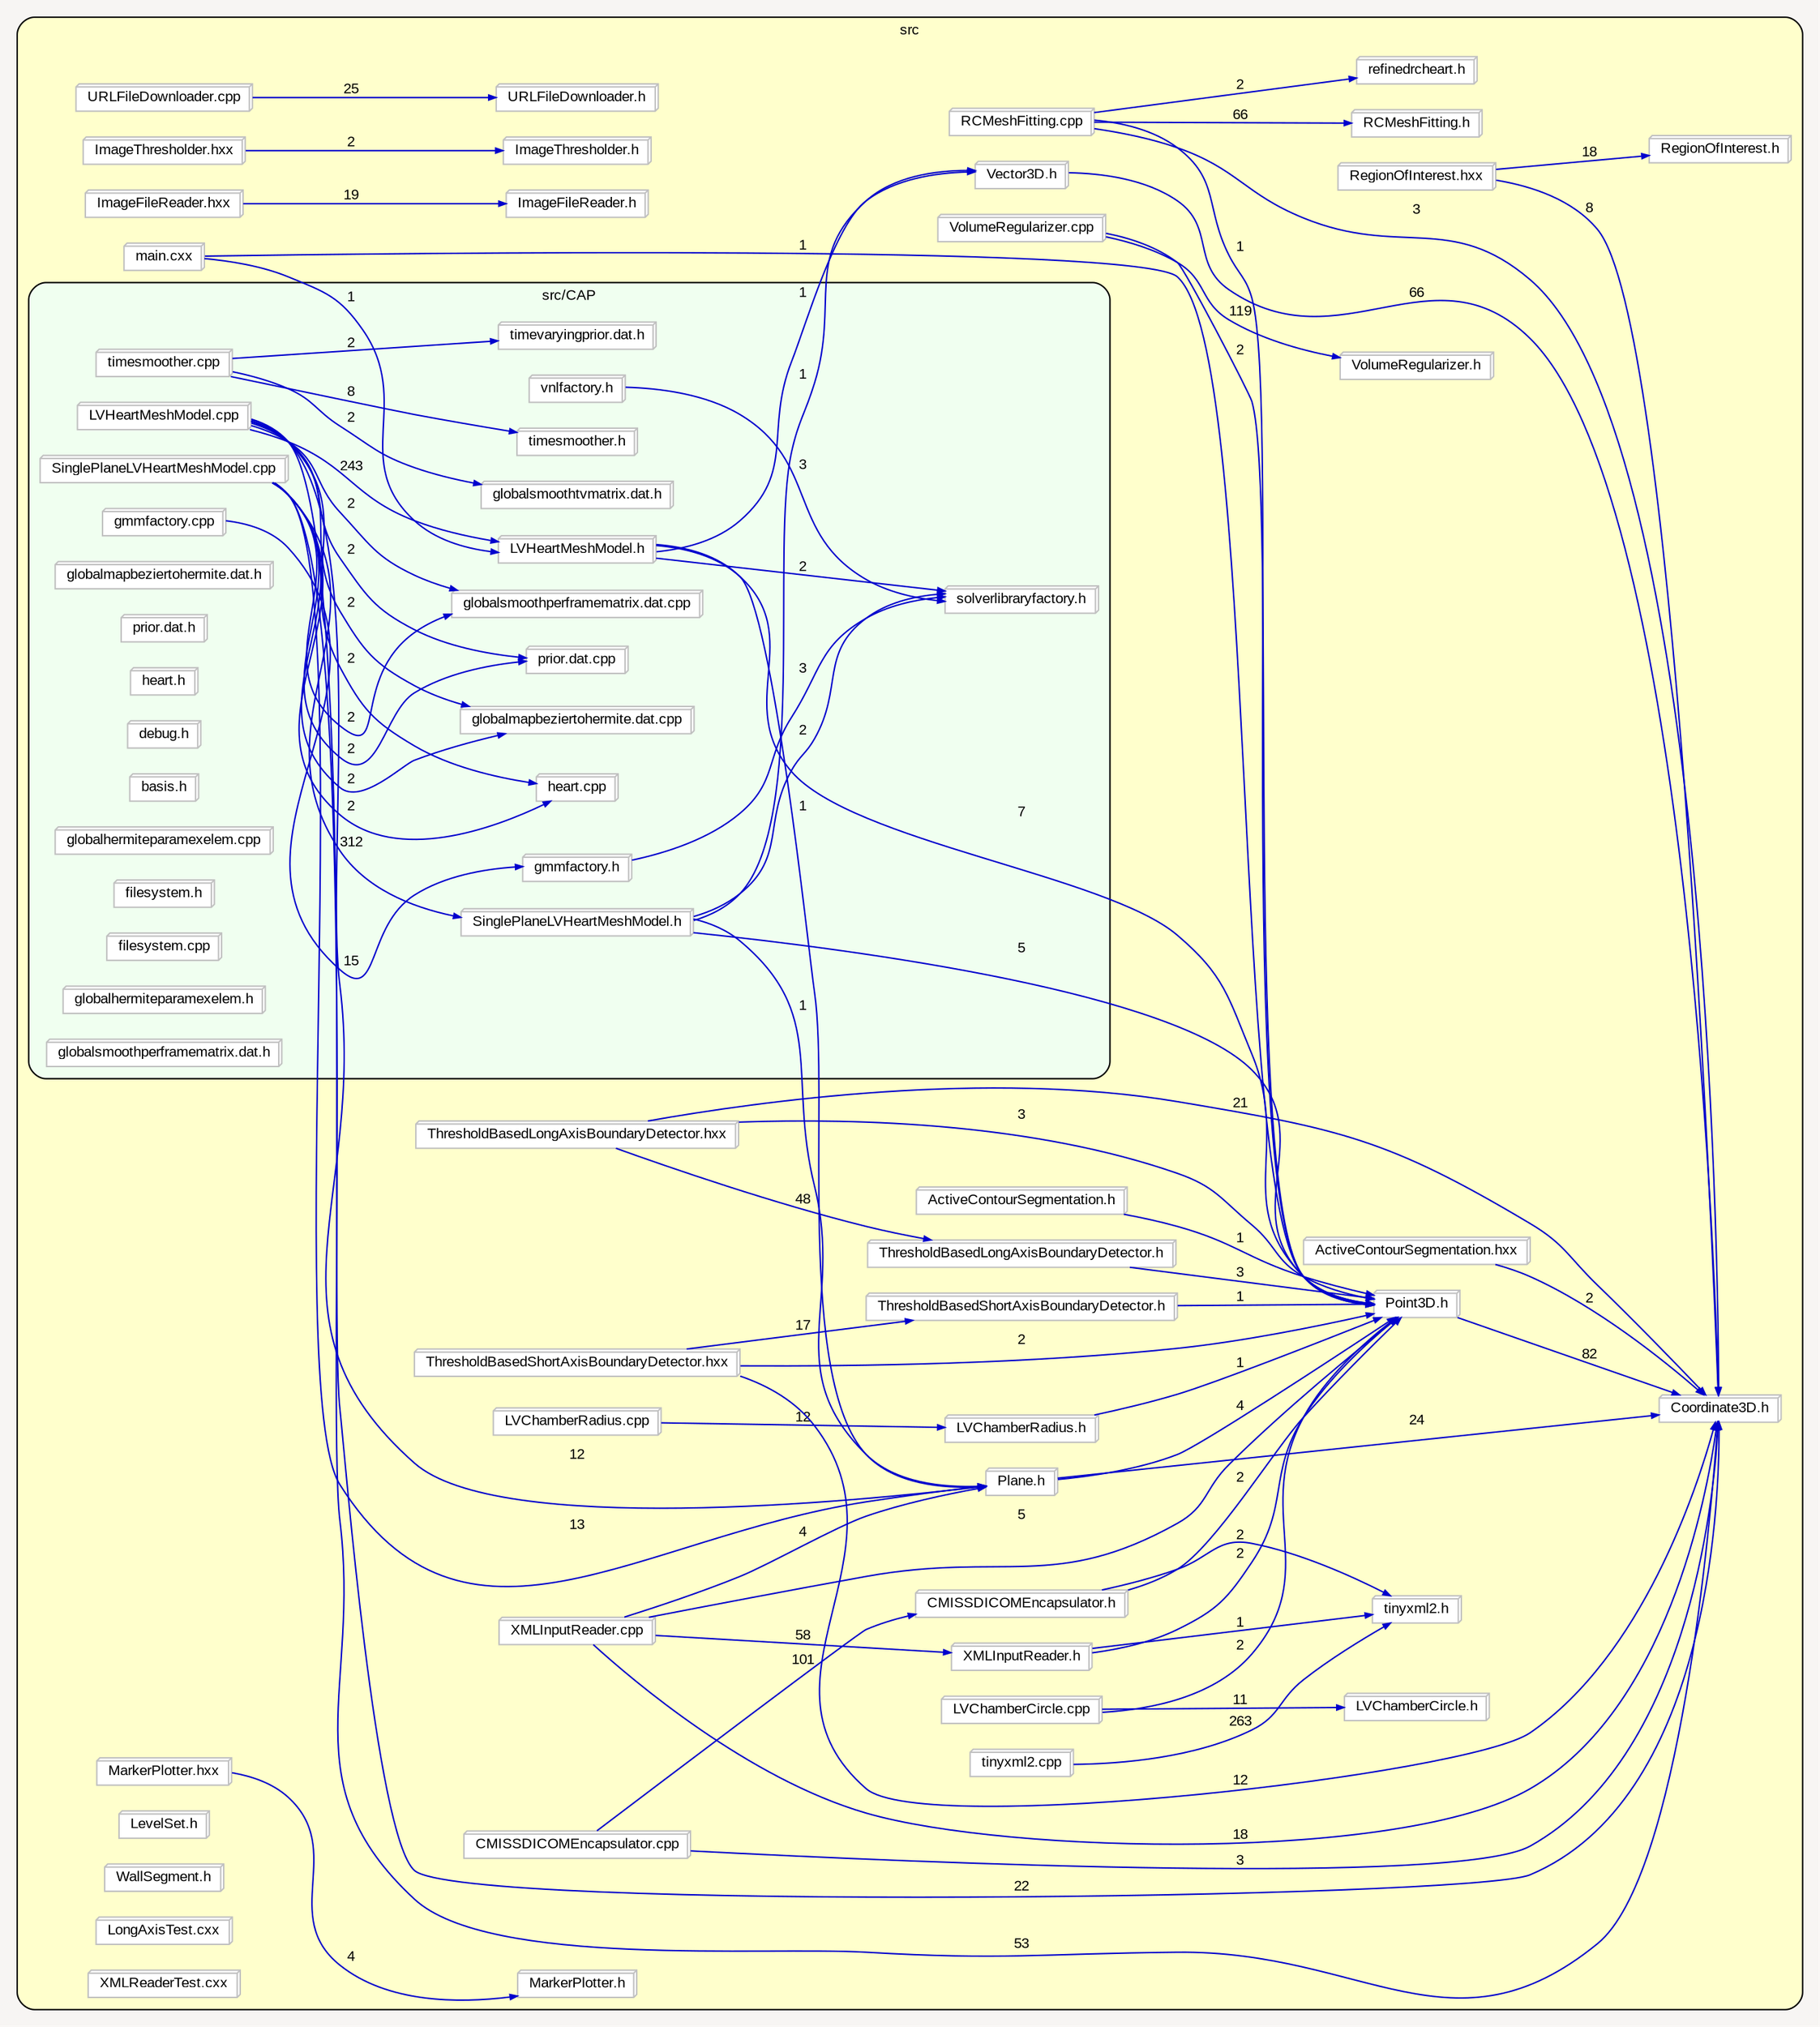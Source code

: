 digraph "" {
  graph [packmode="clust", ranksep="1.0", bgcolor="#F7F5F3", pack="true", fontname="Arial", fontsize="10", style="rounded,filled", compound="true", rankdir="LR", label="", fillcolor="#FFFFCC"];
  node [shape="rectangle", node_initialized="no", style="filled", fontname="Arial", fontsize="10", fixedsize="false", compound="true", color="grey", height="0.0", width="0.0", label="", fillcolor="white"];
  edge [arrowhead="normal", fontcolor="black", arrowsize="0.5", ltail="", dir="forward", fontname="Arial", fontsize="10", lhead="", color="black", compound="true", label="", arrowtail="none"];
  subgraph "cluster_1" {
    graph [label="src", fillcolor="#FFFFCC"];
    subgraph "cluster_3" {
      graph [label="src/CAP", fillcolor="#F0FFF0"];
      __N4 [shape="none", style="invis,none", fixedsize="true", height="0.01", width="0.777778", label=""];
      __N11 [shape="box3d", style="filled", label="LVHeartMeshModel.cpp"];
      __N13 [shape="box3d", style="filled", label="heart.cpp"];
      __N14 [shape="box3d", style="filled", label="LVHeartMeshModel.h"];
      __N15 [shape="box3d", style="filled", label="prior.dat.cpp"];
      __N16 [shape="box3d", style="filled", label="globalsmoothperframematrix.dat.cpp"];
      __N17 [shape="box3d", style="filled", label="globalmapbeziertohermite.dat.cpp"];
      __N26 [shape="box3d", style="filled", label="gmmfactory.h"];
      __N27 [shape="box3d", style="filled", label="solverlibraryfactory.h"];
      __N32 [shape="box3d", style="filled", label="vnlfactory.h"];
      __N40 [shape="box3d", style="filled", label="timesmoother.cpp"];
      __N41 [shape="box3d", style="filled", label="globalsmoothtvmatrix.dat.h"];
      __N42 [shape="box3d", style="filled", label="timesmoother.h"];
      __N43 [shape="box3d", style="filled", label="timevaryingprior.dat.h"];
      __N44 [shape="box3d", style="filled", label="SinglePlaneLVHeartMeshModel.cpp"];
      __N45 [shape="box3d", style="filled", label="SinglePlaneLVHeartMeshModel.h"];
      __N52 [shape="box3d", style="filled", label="gmmfactory.cpp"];
      __N59 [shape="box3d", style="filled", label="globalmapbeziertohermite.dat.h"];
      __N60 [shape="box3d", style="filled", label="prior.dat.h"];
      __N61 [shape="box3d", style="filled", label="heart.h"];
      __N62 [shape="box3d", style="filled", label="debug.h"];
      __N63 [shape="box3d", style="filled", label="basis.h"];
      __N65 [shape="box3d", style="filled", label="globalhermiteparamexelem.cpp"];
      __N66 [shape="box3d", style="filled", label="filesystem.h"];
      __N68 [shape="box3d", style="filled", label="filesystem.cpp"];
      __N69 [shape="box3d", style="filled", label="globalhermiteparamexelem.h"];
      __N70 [shape="box3d", style="filled", label="globalsmoothperframematrix.dat.h"];
      __N11 -> __N13 [dir="forward", color="blue3", label="2"];
      __N11 -> __N14 [dir="forward", color="blue3", label="243"];
      __N11 -> __N15 [dir="forward", color="blue3", label="2"];
      __N11 -> __N16 [dir="forward", color="blue3", label="2"];
      __N11 -> __N17 [dir="forward", color="blue3", label="2"];
      __N26 -> __N27 [dir="forward", color="blue3", label="3"];
      __N32 -> __N27 [dir="forward", color="blue3", label="3"];
      __N40 -> __N41 [dir="forward", color="blue3", label="2"];
      __N40 -> __N42 [dir="forward", color="blue3", label="8"];
      __N40 -> __N43 [dir="forward", color="blue3", label="2"];
      __N44 -> __N13 [dir="forward", color="blue3", label="2"];
      __N44 -> __N16 [dir="forward", color="blue3", label="2"];
      __N44 -> __N45 [dir="forward", color="blue3", label="312"];
      __N44 -> __N15 [dir="forward", color="blue3", label="2"];
      __N44 -> __N17 [dir="forward", color="blue3", label="2"];
      __N45 -> __N27 [dir="forward", color="blue3", label="2"];
      __N52 -> __N26 [dir="forward", color="blue3", label="15"];
      __N14 -> __N27 [dir="forward", color="blue3", label="2"];
    }
    __N2 [shape="none", style="invis,none", fixedsize="true", height="0.01", width="0.347222", label=""];
    __N5 [shape="box3d", style="filled", label="LVChamberRadius.cpp"];
    __N6 [shape="box3d", style="filled", label="LVChamberRadius.h"];
    __N7 [shape="box3d", style="filled", label="ActiveContourSegmentation.h"];
    __N8 [shape="box3d", style="filled", label="Point3D.h"];
    __N9 [shape="box3d", style="filled", label="VolumeRegularizer.cpp"];
    __N10 [shape="box3d", style="filled", label="VolumeRegularizer.h"];
    __N12 [shape="box3d", style="filled", label="Plane.h"];
    __N18 [shape="box3d", style="filled", label="Coordinate3D.h"];
    __N19 [shape="box3d", style="filled", label="ThresholdBasedLongAxisBoundaryDetector.h"];
    __N20 [shape="box3d", style="filled", label="URLFileDownloader.cpp"];
    __N21 [shape="box3d", style="filled", label="URLFileDownloader.h"];
    __N22 [shape="box3d", style="filled", label="CMISSDICOMEncapsulator.cpp"];
    __N23 [shape="box3d", style="filled", label="CMISSDICOMEncapsulator.h"];
    __N24 [shape="box3d", style="filled", label="RegionOfInterest.hxx"];
    __N25 [shape="box3d", style="filled", label="RegionOfInterest.h"];
    __N28 [shape="box3d", style="filled", label="ThresholdBasedShortAxisBoundaryDetector.h"];
    __N29 [shape="box3d", style="filled", label="ThresholdBasedShortAxisBoundaryDetector.hxx"];
    __N30 [shape="box3d", style="filled", label="tinyxml2.h"];
    __N31 [shape="box3d", style="filled", label="XMLInputReader.h"];
    __N33 [shape="box3d", style="filled", label="ImageThresholder.hxx"];
    __N34 [shape="box3d", style="filled", label="ImageThresholder.h"];
    __N35 [shape="box3d", style="filled", label="ImageFileReader.hxx"];
    __N36 [shape="box3d", style="filled", label="ImageFileReader.h"];
    __N37 [shape="box3d", style="filled", label="RCMeshFitting.cpp"];
    __N38 [shape="box3d", style="filled", label="RCMeshFitting.h"];
    __N39 [shape="box3d", style="filled", label="refinedrcheart.h"];
    __N46 [shape="box3d", style="filled", label="main.cxx"];
    __N47 [shape="box3d", style="filled", label="Vector3D.h"];
    __N48 [shape="box3d", style="filled", label="LVChamberCircle.cpp"];
    __N49 [shape="box3d", style="filled", label="LVChamberCircle.h"];
    __N50 [shape="box3d", style="filled", label="ThresholdBasedLongAxisBoundaryDetector.hxx"];
    __N51 [shape="box3d", style="filled", label="XMLInputReader.cpp"];
    __N53 [shape="box3d", style="filled", label="ActiveContourSegmentation.hxx"];
    __N54 [shape="box3d", style="filled", label="tinyxml2.cpp"];
    __N55 [shape="box3d", style="filled", label="MarkerPlotter.hxx"];
    __N56 [shape="box3d", style="filled", label="MarkerPlotter.h"];
    __N57 [shape="box3d", style="filled", label="LevelSet.h"];
    __N58 [shape="box3d", style="filled", label="WallSegment.h"];
    __N64 [shape="box3d", style="filled", label="LongAxisTest.cxx"];
    __N67 [shape="box3d", style="filled", label="XMLReaderTest.cxx"];
    __N5 -> __N6 [dir="forward", color="blue3", label="12"];
    __N7 -> __N8 [dir="forward", color="blue3", label="1"];
    __N9 -> __N8 [dir="forward", color="blue3", label="2"];
    __N9 -> __N10 [dir="forward", color="blue3", label="119"];
    __N11 -> __N12 [dir="forward", color="blue3", label="12"];
    __N11 -> __N18 [dir="forward", color="blue3", label="22"];
    __N19 -> __N8 [dir="forward", color="blue3", label="3"];
    __N20 -> __N21 [dir="forward", color="blue3", label="25"];
    __N22 -> __N18 [dir="forward", color="blue3", label="3"];
    __N22 -> __N23 [dir="forward", color="blue3", label="101"];
    __N24 -> __N18 [dir="forward", color="blue3", label="8"];
    __N24 -> __N25 [dir="forward", color="blue3", label="18"];
    __N28 -> __N8 [dir="forward", color="blue3", label="1"];
    __N29 -> __N8 [dir="forward", color="blue3", label="2"];
    __N29 -> __N18 [dir="forward", color="blue3", label="12"];
    __N29 -> __N28 [dir="forward", color="blue3", label="17"];
    __N23 -> __N8 [dir="forward", color="blue3", label="2"];
    __N23 -> __N30 [dir="forward", color="blue3", label="2"];
    __N31 -> __N8 [dir="forward", color="blue3", label="2"];
    __N31 -> __N30 [dir="forward", color="blue3", label="1"];
    __N33 -> __N34 [dir="forward", color="blue3", label="2"];
    __N35 -> __N36 [dir="forward", color="blue3", label="19"];
    __N8 -> __N18 [dir="forward", color="blue3", label="82"];
    __N37 -> __N8 [dir="forward", color="blue3", label="1"];
    __N37 -> __N38 [dir="forward", color="blue3", label="66"];
    __N37 -> __N18 [dir="forward", color="blue3", label="3"];
    __N37 -> __N39 [dir="forward", color="blue3", label="2"];
    __N44 -> __N18 [dir="forward", color="blue3", label="53"];
    __N44 -> __N12 [dir="forward", color="blue3", label="13"];
    __N46 -> __N8 [dir="forward", color="blue3", label="1"];
    __N46 -> __N14 [dir="forward", color="blue3", label="1"];
    __N45 -> __N8 [dir="forward", color="blue3", label="5"];
    __N45 -> __N47 [dir="forward", color="blue3", label="1"];
    __N45 -> __N12 [dir="forward", color="blue3", label="1"];
    __N48 -> __N49 [dir="forward", color="blue3", label="11"];
    __N48 -> __N8 [dir="forward", color="blue3", label="2"];
    __N12 -> __N18 [dir="forward", color="blue3", label="24"];
    __N12 -> __N8 [dir="forward", color="blue3", label="4"];
    __N50 -> __N18 [dir="forward", color="blue3", label="21"];
    __N50 -> __N8 [dir="forward", color="blue3", label="3"];
    __N50 -> __N19 [dir="forward", color="blue3", label="48"];
    __N51 -> __N18 [dir="forward", color="blue3", label="18"];
    __N51 -> __N31 [dir="forward", color="blue3", label="58"];
    __N51 -> __N8 [dir="forward", color="blue3", label="5"];
    __N51 -> __N12 [dir="forward", color="blue3", label="4"];
    __N53 -> __N18 [dir="forward", color="blue3", label="2"];
    __N54 -> __N30 [dir="forward", color="blue3", label="263"];
    __N14 -> __N12 [dir="forward", color="blue3", label="1"];
    __N14 -> __N8 [dir="forward", color="blue3", label="7"];
    __N14 -> __N47 [dir="forward", color="blue3", label="1"];
    __N55 -> __N56 [dir="forward", color="blue3", label="4"];
    __N47 -> __N18 [dir="forward", color="blue3", label="66"];
    __N6 -> __N8 [dir="forward", color="blue3", label="1"];
  }
}
